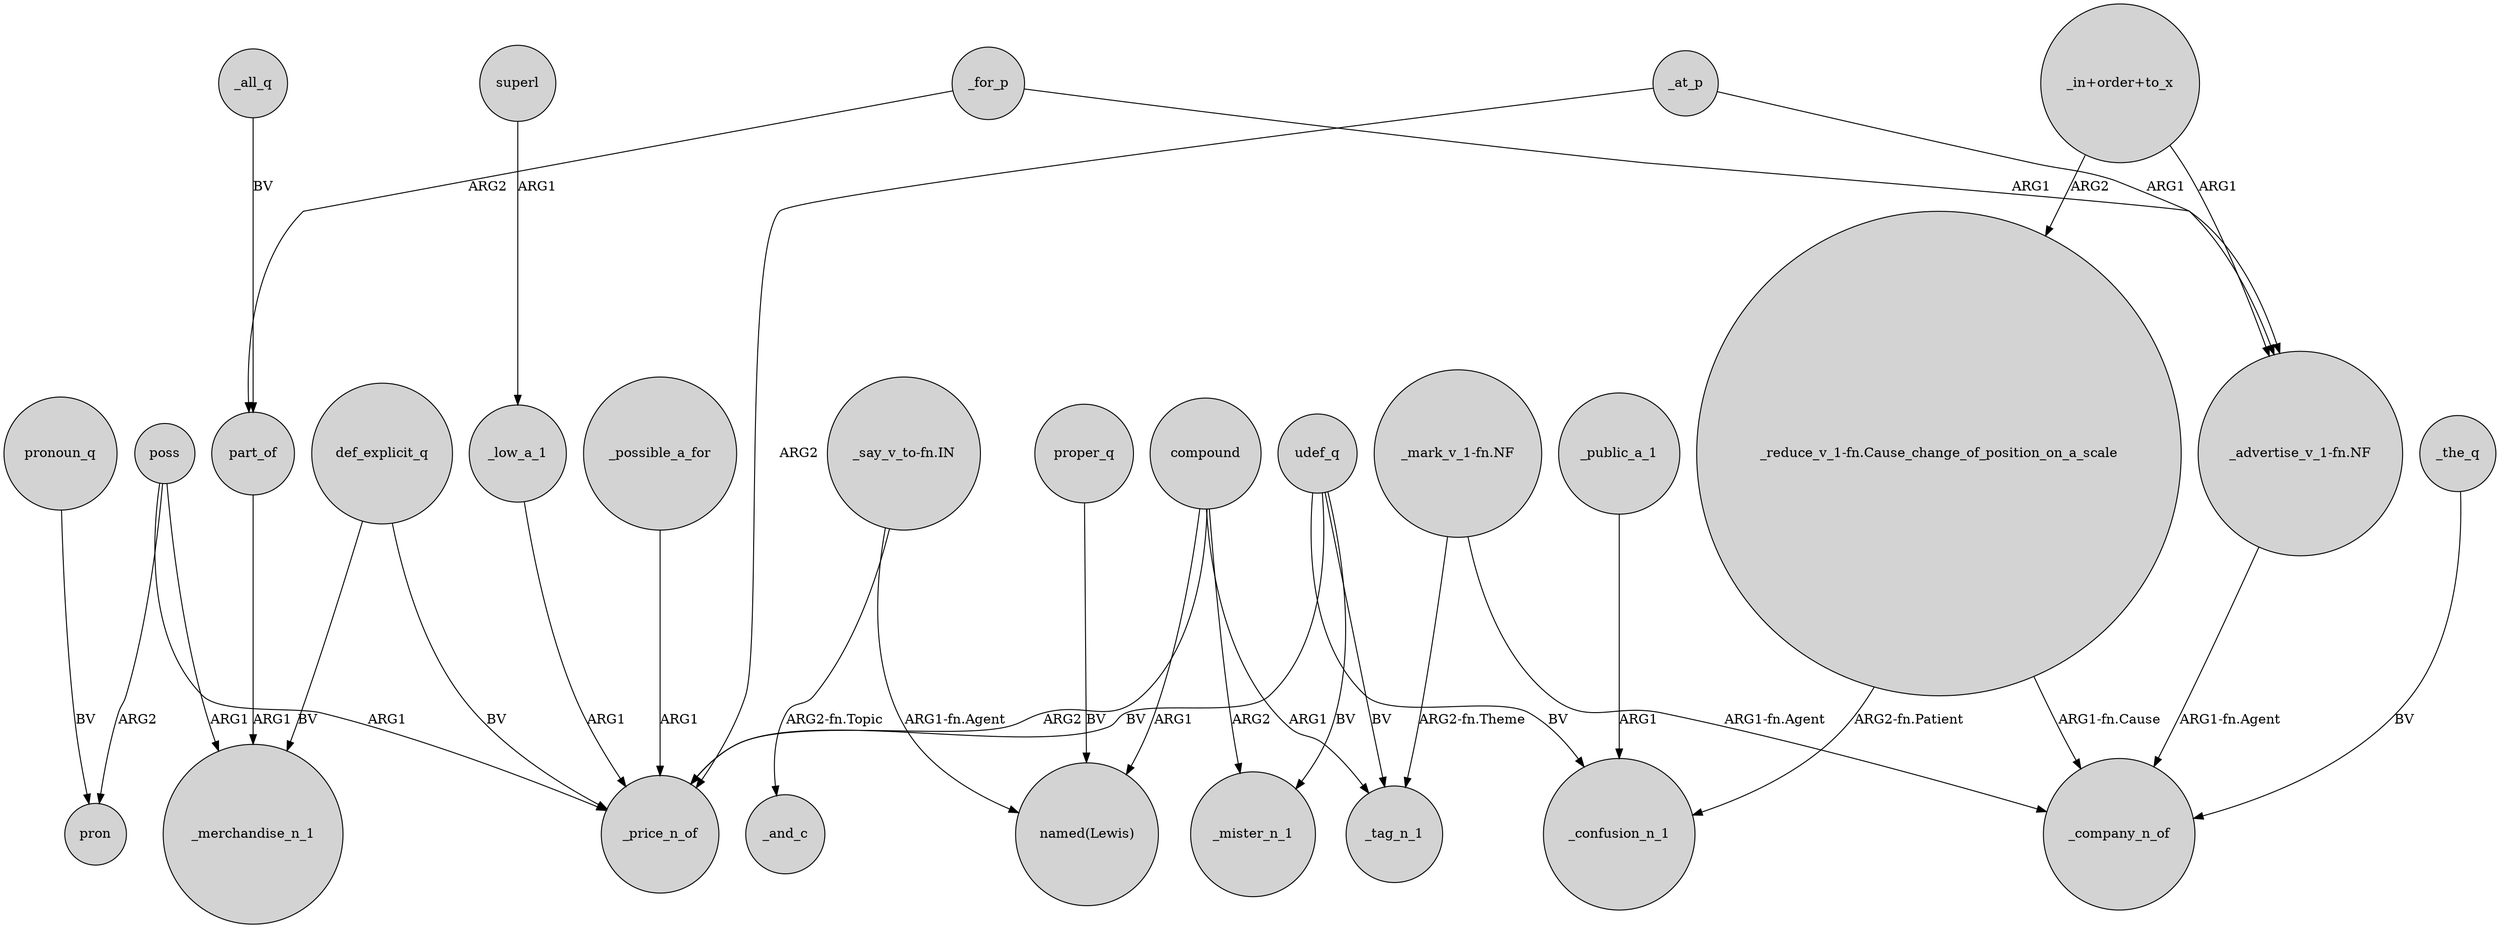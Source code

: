 digraph {
	node [shape=circle style=filled]
	part_of -> _merchandise_n_1 [label=ARG1]
	compound -> _price_n_of [label=ARG2]
	poss -> _price_n_of [label=ARG1]
	udef_q -> _price_n_of [label=BV]
	"_in+order+to_x" -> "_reduce_v_1-fn.Cause_change_of_position_on_a_scale" [label=ARG2]
	poss -> pron [label=ARG2]
	_all_q -> part_of [label=BV]
	proper_q -> "named(Lewis)" [label=BV]
	compound -> _mister_n_1 [label=ARG2]
	"_mark_v_1-fn.NF" -> _company_n_of [label="ARG1-fn.Agent"]
	udef_q -> _mister_n_1 [label=BV]
	udef_q -> _tag_n_1 [label=BV]
	_for_p -> "_advertise_v_1-fn.NF" [label=ARG1]
	"_reduce_v_1-fn.Cause_change_of_position_on_a_scale" -> _confusion_n_1 [label="ARG2-fn.Patient"]
	def_explicit_q -> _merchandise_n_1 [label=BV]
	_the_q -> _company_n_of [label=BV]
	def_explicit_q -> _price_n_of [label=BV]
	_possible_a_for -> _price_n_of [label=ARG1]
	_for_p -> part_of [label=ARG2]
	pronoun_q -> pron [label=BV]
	"_say_v_to-fn.IN" -> "named(Lewis)" [label="ARG1-fn.Agent"]
	superl -> _low_a_1 [label=ARG1]
	"_mark_v_1-fn.NF" -> _tag_n_1 [label="ARG2-fn.Theme"]
	"_in+order+to_x" -> "_advertise_v_1-fn.NF" [label=ARG1]
	udef_q -> _confusion_n_1 [label=BV]
	"_say_v_to-fn.IN" -> _and_c [label="ARG2-fn.Topic"]
	_at_p -> "_advertise_v_1-fn.NF" [label=ARG1]
	"_advertise_v_1-fn.NF" -> _company_n_of [label="ARG1-fn.Agent"]
	compound -> _tag_n_1 [label=ARG1]
	_public_a_1 -> _confusion_n_1 [label=ARG1]
	"_reduce_v_1-fn.Cause_change_of_position_on_a_scale" -> _company_n_of [label="ARG1-fn.Cause"]
	_at_p -> _price_n_of [label=ARG2]
	_low_a_1 -> _price_n_of [label=ARG1]
	poss -> _merchandise_n_1 [label=ARG1]
	compound -> "named(Lewis)" [label=ARG1]
}
